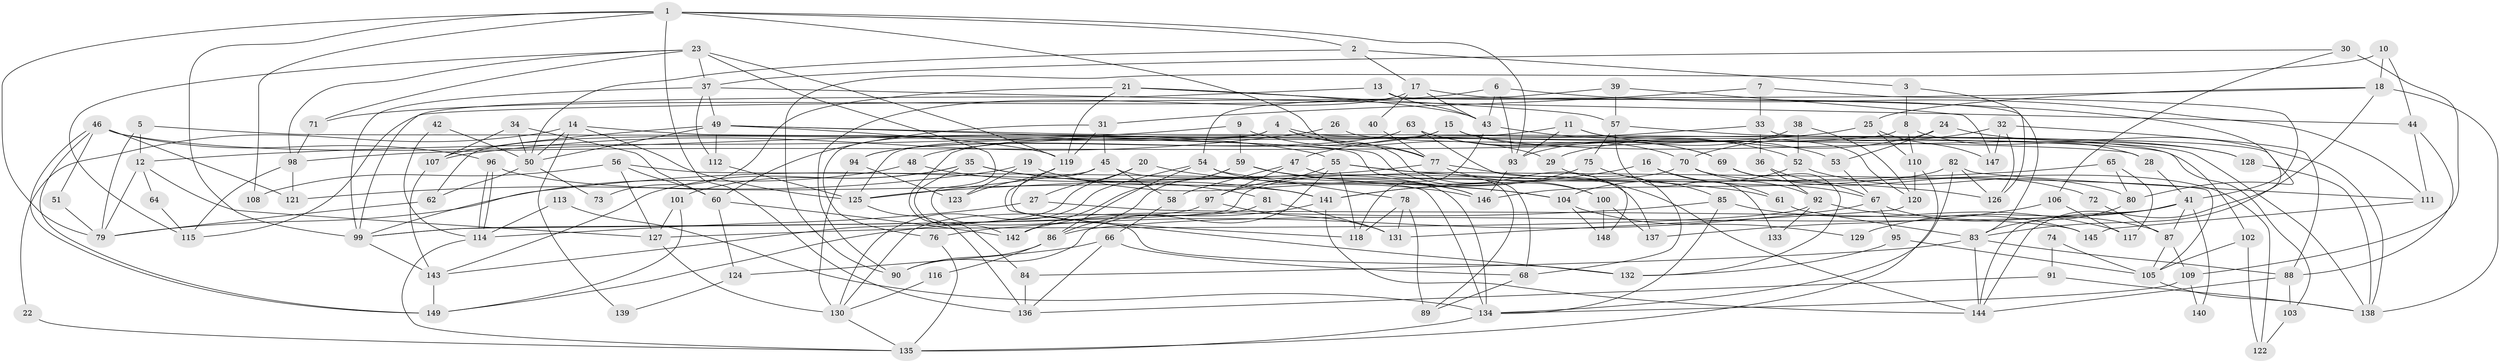 // coarse degree distribution, {7: 0.10476190476190476, 4: 0.2571428571428571, 5: 0.20952380952380953, 6: 0.11428571428571428, 3: 0.19047619047619047, 8: 0.01904761904761905, 2: 0.0761904761904762, 9: 0.009523809523809525, 10: 0.01904761904761905}
// Generated by graph-tools (version 1.1) at 2025/37/03/04/25 23:37:02]
// undirected, 149 vertices, 298 edges
graph export_dot {
  node [color=gray90,style=filled];
  1;
  2;
  3;
  4;
  5;
  6;
  7;
  8;
  9;
  10;
  11;
  12;
  13;
  14;
  15;
  16;
  17;
  18;
  19;
  20;
  21;
  22;
  23;
  24;
  25;
  26;
  27;
  28;
  29;
  30;
  31;
  32;
  33;
  34;
  35;
  36;
  37;
  38;
  39;
  40;
  41;
  42;
  43;
  44;
  45;
  46;
  47;
  48;
  49;
  50;
  51;
  52;
  53;
  54;
  55;
  56;
  57;
  58;
  59;
  60;
  61;
  62;
  63;
  64;
  65;
  66;
  67;
  68;
  69;
  70;
  71;
  72;
  73;
  74;
  75;
  76;
  77;
  78;
  79;
  80;
  81;
  82;
  83;
  84;
  85;
  86;
  87;
  88;
  89;
  90;
  91;
  92;
  93;
  94;
  95;
  96;
  97;
  98;
  99;
  100;
  101;
  102;
  103;
  104;
  105;
  106;
  107;
  108;
  109;
  110;
  111;
  112;
  113;
  114;
  115;
  116;
  117;
  118;
  119;
  120;
  121;
  122;
  123;
  124;
  125;
  126;
  127;
  128;
  129;
  130;
  131;
  132;
  133;
  134;
  135;
  136;
  137;
  138;
  139;
  140;
  141;
  142;
  143;
  144;
  145;
  146;
  147;
  148;
  149;
  1 -- 77;
  1 -- 136;
  1 -- 2;
  1 -- 79;
  1 -- 93;
  1 -- 99;
  1 -- 108;
  2 -- 17;
  2 -- 3;
  2 -- 50;
  3 -- 8;
  3 -- 126;
  4 -- 77;
  4 -- 137;
  4 -- 62;
  4 -- 76;
  4 -- 102;
  5 -- 79;
  5 -- 12;
  5 -- 68;
  6 -- 43;
  6 -- 111;
  6 -- 71;
  6 -- 93;
  7 -- 41;
  7 -- 31;
  7 -- 33;
  8 -- 110;
  8 -- 84;
  8 -- 28;
  9 -- 12;
  9 -- 59;
  9 -- 29;
  10 -- 44;
  10 -- 90;
  10 -- 18;
  11 -- 48;
  11 -- 93;
  11 -- 53;
  11 -- 120;
  12 -- 127;
  12 -- 79;
  12 -- 64;
  13 -- 99;
  13 -- 83;
  13 -- 43;
  14 -- 28;
  14 -- 50;
  14 -- 22;
  14 -- 125;
  14 -- 139;
  15 -- 125;
  15 -- 128;
  15 -- 69;
  15 -- 94;
  16 -- 141;
  16 -- 67;
  16 -- 61;
  17 -- 43;
  17 -- 90;
  17 -- 40;
  17 -- 80;
  18 -- 138;
  18 -- 25;
  18 -- 83;
  18 -- 115;
  19 -- 121;
  19 -- 146;
  19 -- 123;
  20 -- 143;
  20 -- 104;
  20 -- 27;
  21 -- 119;
  21 -- 43;
  21 -- 57;
  21 -- 73;
  22 -- 135;
  23 -- 119;
  23 -- 115;
  23 -- 37;
  23 -- 71;
  23 -- 98;
  23 -- 132;
  24 -- 53;
  24 -- 29;
  24 -- 138;
  25 -- 98;
  25 -- 110;
  25 -- 147;
  26 -- 138;
  26 -- 107;
  27 -- 114;
  27 -- 145;
  28 -- 41;
  29 -- 68;
  30 -- 37;
  30 -- 109;
  30 -- 106;
  31 -- 45;
  31 -- 119;
  31 -- 60;
  32 -- 88;
  32 -- 147;
  32 -- 70;
  32 -- 126;
  33 -- 144;
  33 -- 36;
  33 -- 47;
  34 -- 107;
  34 -- 60;
  34 -- 50;
  35 -- 143;
  35 -- 141;
  35 -- 101;
  35 -- 104;
  35 -- 142;
  36 -- 92;
  36 -- 67;
  37 -- 49;
  37 -- 44;
  37 -- 99;
  37 -- 112;
  38 -- 52;
  38 -- 93;
  38 -- 120;
  39 -- 54;
  39 -- 57;
  39 -- 147;
  40 -- 77;
  41 -- 144;
  41 -- 86;
  41 -- 87;
  41 -- 129;
  41 -- 140;
  42 -- 50;
  42 -- 114;
  43 -- 118;
  43 -- 52;
  44 -- 88;
  44 -- 111;
  45 -- 125;
  45 -- 134;
  45 -- 58;
  45 -- 118;
  46 -- 149;
  46 -- 149;
  46 -- 55;
  46 -- 51;
  46 -- 96;
  46 -- 121;
  47 -- 97;
  47 -- 58;
  47 -- 89;
  48 -- 81;
  48 -- 99;
  49 -- 119;
  49 -- 50;
  49 -- 100;
  49 -- 103;
  49 -- 107;
  49 -- 112;
  50 -- 62;
  50 -- 73;
  51 -- 79;
  52 -- 80;
  52 -- 104;
  53 -- 67;
  54 -- 130;
  54 -- 78;
  54 -- 86;
  54 -- 146;
  55 -- 105;
  55 -- 126;
  55 -- 90;
  55 -- 97;
  55 -- 118;
  56 -- 134;
  56 -- 60;
  56 -- 108;
  56 -- 127;
  57 -- 75;
  57 -- 128;
  57 -- 133;
  58 -- 66;
  59 -- 142;
  59 -- 146;
  59 -- 61;
  59 -- 86;
  60 -- 142;
  60 -- 124;
  61 -- 83;
  62 -- 79;
  63 -- 70;
  63 -- 148;
  63 -- 69;
  63 -- 94;
  64 -- 115;
  65 -- 125;
  65 -- 80;
  65 -- 117;
  66 -- 68;
  66 -- 124;
  66 -- 136;
  67 -- 76;
  67 -- 87;
  67 -- 95;
  68 -- 89;
  69 -- 72;
  69 -- 132;
  70 -- 99;
  70 -- 92;
  70 -- 122;
  71 -- 98;
  72 -- 87;
  74 -- 91;
  74 -- 105;
  75 -- 85;
  75 -- 141;
  76 -- 135;
  77 -- 144;
  77 -- 79;
  77 -- 100;
  78 -- 118;
  78 -- 131;
  78 -- 89;
  80 -- 83;
  81 -- 130;
  81 -- 131;
  82 -- 146;
  82 -- 126;
  82 -- 111;
  82 -- 134;
  83 -- 84;
  83 -- 88;
  83 -- 144;
  84 -- 136;
  85 -- 149;
  85 -- 134;
  85 -- 117;
  86 -- 90;
  86 -- 116;
  87 -- 105;
  87 -- 109;
  88 -- 103;
  88 -- 144;
  91 -- 138;
  91 -- 136;
  92 -- 145;
  92 -- 127;
  92 -- 133;
  93 -- 146;
  94 -- 123;
  94 -- 130;
  95 -- 132;
  95 -- 105;
  96 -- 114;
  96 -- 114;
  96 -- 141;
  97 -- 99;
  97 -- 131;
  98 -- 115;
  98 -- 121;
  99 -- 143;
  100 -- 137;
  100 -- 148;
  101 -- 127;
  101 -- 149;
  102 -- 105;
  102 -- 122;
  103 -- 122;
  104 -- 129;
  104 -- 148;
  105 -- 138;
  106 -- 117;
  106 -- 137;
  107 -- 143;
  109 -- 134;
  109 -- 140;
  110 -- 120;
  110 -- 135;
  111 -- 145;
  112 -- 125;
  113 -- 134;
  113 -- 114;
  114 -- 135;
  116 -- 130;
  119 -- 132;
  119 -- 123;
  120 -- 131;
  124 -- 139;
  125 -- 136;
  127 -- 130;
  128 -- 138;
  130 -- 135;
  134 -- 135;
  141 -- 144;
  141 -- 142;
  143 -- 149;
}
